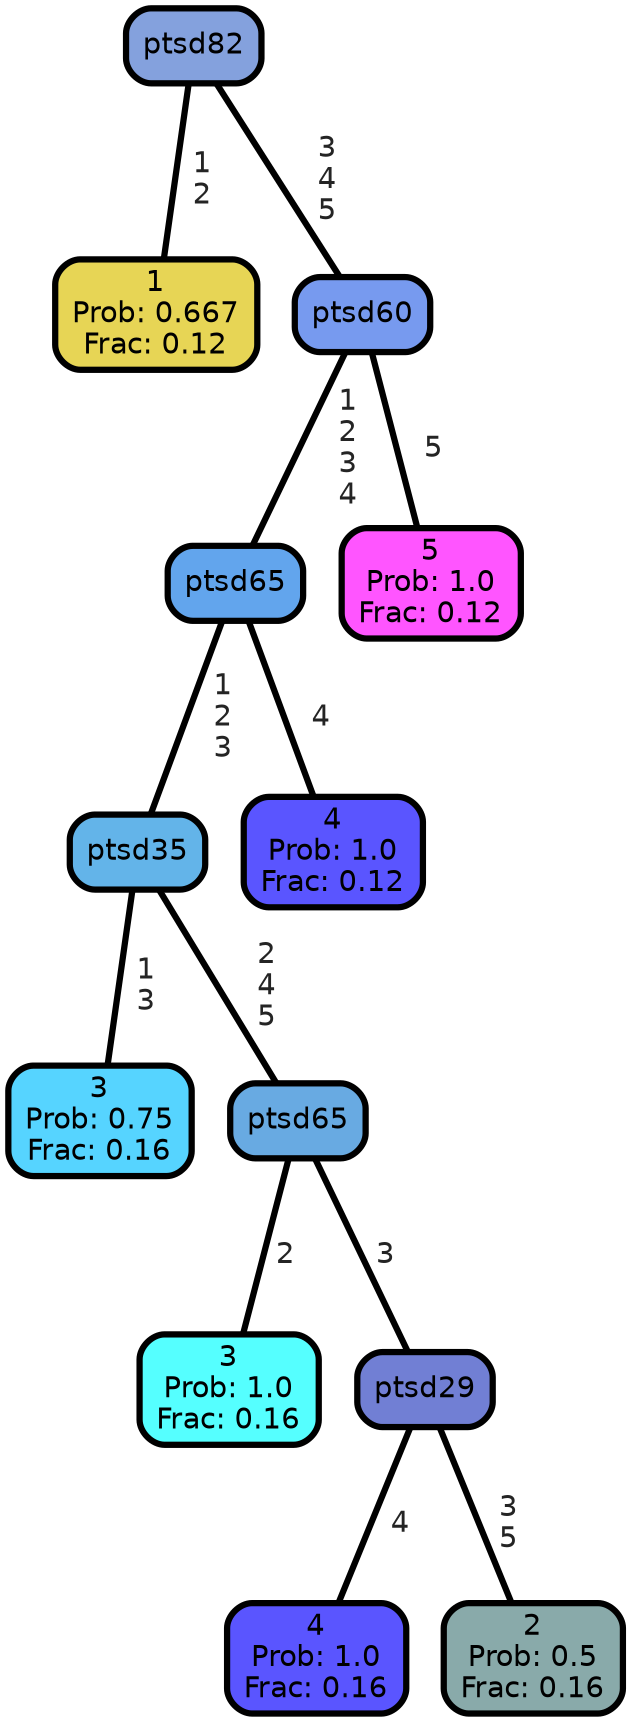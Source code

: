 graph Tree {
node [shape=box, style="filled, rounded",color="black",penwidth="3",fontcolor="black",                 fontname=helvetica] ;
graph [ranksep="0 equally", splines=straight,                 bgcolor=transparent, dpi=200] ;
edge [fontname=helvetica, fontweight=bold,fontcolor=grey14,color=black] ;
0 [label="1
Prob: 0.667
Frac: 0.12", fillcolor="#e7d555"] ;
1 [label="ptsd82", fillcolor="#84a1dd"] ;
2 [label="3
Prob: 0.75
Frac: 0.16", fillcolor="#56d4ff"] ;
3 [label="ptsd35", fillcolor="#63b4e9"] ;
4 [label="3
Prob: 1.0
Frac: 0.16", fillcolor="#55ffff"] ;
5 [label="ptsd65", fillcolor="#68aae2"] ;
6 [label="4
Prob: 1.0
Frac: 0.16", fillcolor="#5a55ff"] ;
7 [label="ptsd29", fillcolor="#717fd4"] ;
8 [label="2
Prob: 0.5
Frac: 0.16", fillcolor="#89aaaa"] ;
9 [label="ptsd65", fillcolor="#62a5ed"] ;
10 [label="4
Prob: 1.0
Frac: 0.12", fillcolor="#5a55ff"] ;
11 [label="ptsd60", fillcolor="#779aef"] ;
12 [label="5
Prob: 1.0
Frac: 0.12", fillcolor="#ff55ff"] ;
1 -- 0 [label=" 1\n 2",penwidth=3] ;
1 -- 11 [label=" 3\n 4\n 5",penwidth=3] ;
3 -- 2 [label=" 1\n 3",penwidth=3] ;
3 -- 5 [label=" 2\n 4\n 5",penwidth=3] ;
5 -- 4 [label=" 2",penwidth=3] ;
5 -- 7 [label=" 3",penwidth=3] ;
7 -- 6 [label=" 4",penwidth=3] ;
7 -- 8 [label=" 3\n 5",penwidth=3] ;
9 -- 3 [label=" 1\n 2\n 3",penwidth=3] ;
9 -- 10 [label=" 4",penwidth=3] ;
11 -- 9 [label=" 1\n 2\n 3\n 4",penwidth=3] ;
11 -- 12 [label=" 5",penwidth=3] ;
{rank = same;}}